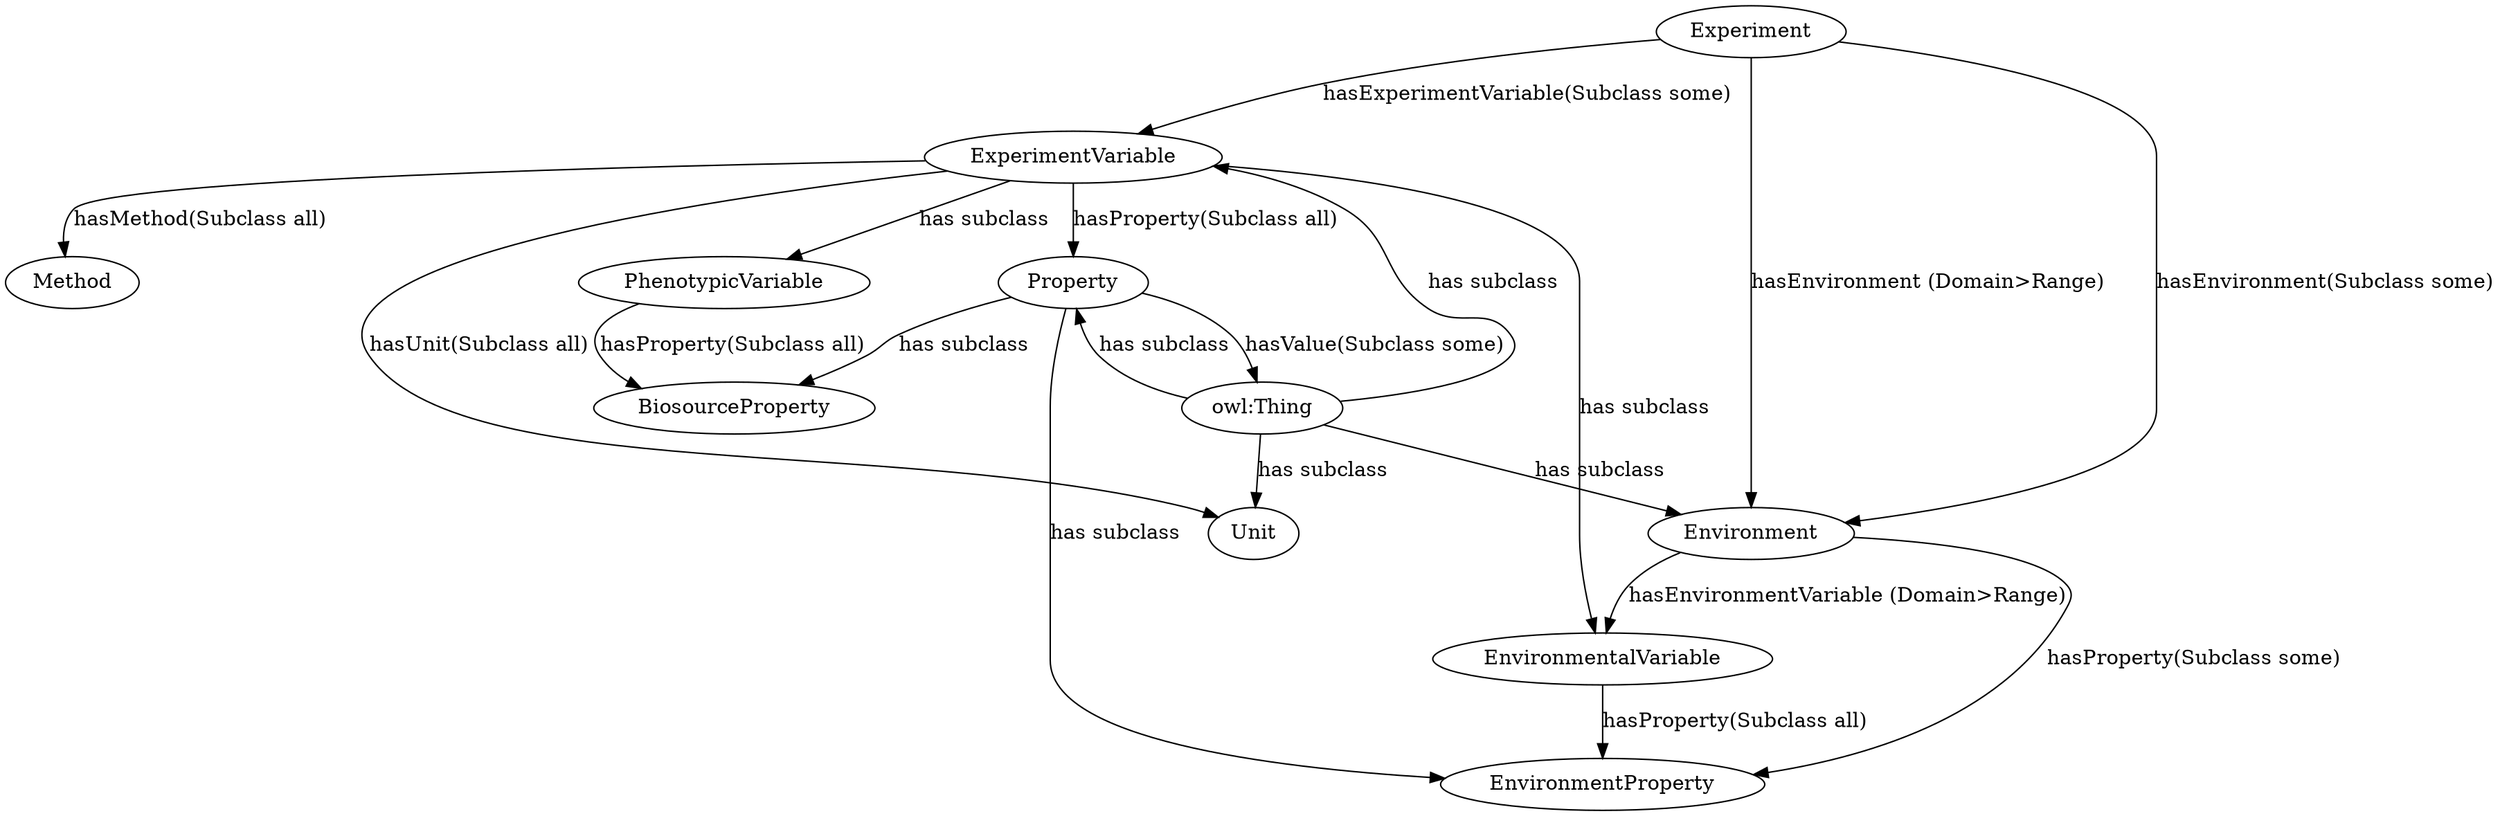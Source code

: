 digraph g {
	"ExperimentVariable" -> "EnvironmentalVariable" [label="has subclass"]
	"Property" -> "EnvironmentProperty" [label="has subclass"]
	"ExperimentVariable" -> "Method" [label="hasMethod(Subclass all)"]
	"owl:Thing" -> "Property" [label="has subclass"]
	"Environment" -> "EnvironmentalVariable" [label="hasEnvironmentVariable (Domain>Range)"]
	"owl:Thing" -> "ExperimentVariable" [label="has subclass"]
	"Property" -> "BiosourceProperty" [label="has subclass"]
	"Experiment" -> "Environment" [label="hasEnvironment (Domain>Range)"]
	"Experiment" -> "Environment" [label="hasEnvironment(Subclass some)"]
	"ExperimentVariable" -> "Unit" [label="hasUnit(Subclass all)"]
	"Environment" -> "EnvironmentProperty" [label="hasProperty(Subclass some)"]
	"Experiment" -> "ExperimentVariable" [label="hasExperimentVariable(Subclass some)"]
	"owl:Thing" -> "Environment" [label="has subclass"]
	"EnvironmentalVariable" -> "EnvironmentProperty" [label="hasProperty(Subclass all)"]
	"ExperimentVariable" -> "PhenotypicVariable" [label="has subclass"]
	"owl:Thing" -> "Unit" [label="has subclass"]
	"Property" -> "owl:Thing" [label="hasValue(Subclass some)"]
	"ExperimentVariable" -> "Property" [label="hasProperty(Subclass all)"]
	"PhenotypicVariable" -> "BiosourceProperty" [label="hasProperty(Subclass all)"]
}
